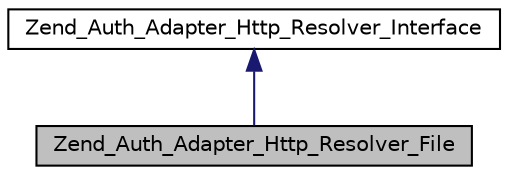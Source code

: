 digraph G
{
  edge [fontname="Helvetica",fontsize="10",labelfontname="Helvetica",labelfontsize="10"];
  node [fontname="Helvetica",fontsize="10",shape=record];
  Node1 [label="Zend_Auth_Adapter_Http_Resolver_File",height=0.2,width=0.4,color="black", fillcolor="grey75", style="filled" fontcolor="black"];
  Node2 -> Node1 [dir="back",color="midnightblue",fontsize="10",style="solid",fontname="Helvetica"];
  Node2 [label="Zend_Auth_Adapter_Http_Resolver_Interface",height=0.2,width=0.4,color="black", fillcolor="white", style="filled",URL="$interface_zend___auth___adapter___http___resolver___interface.html"];
}

